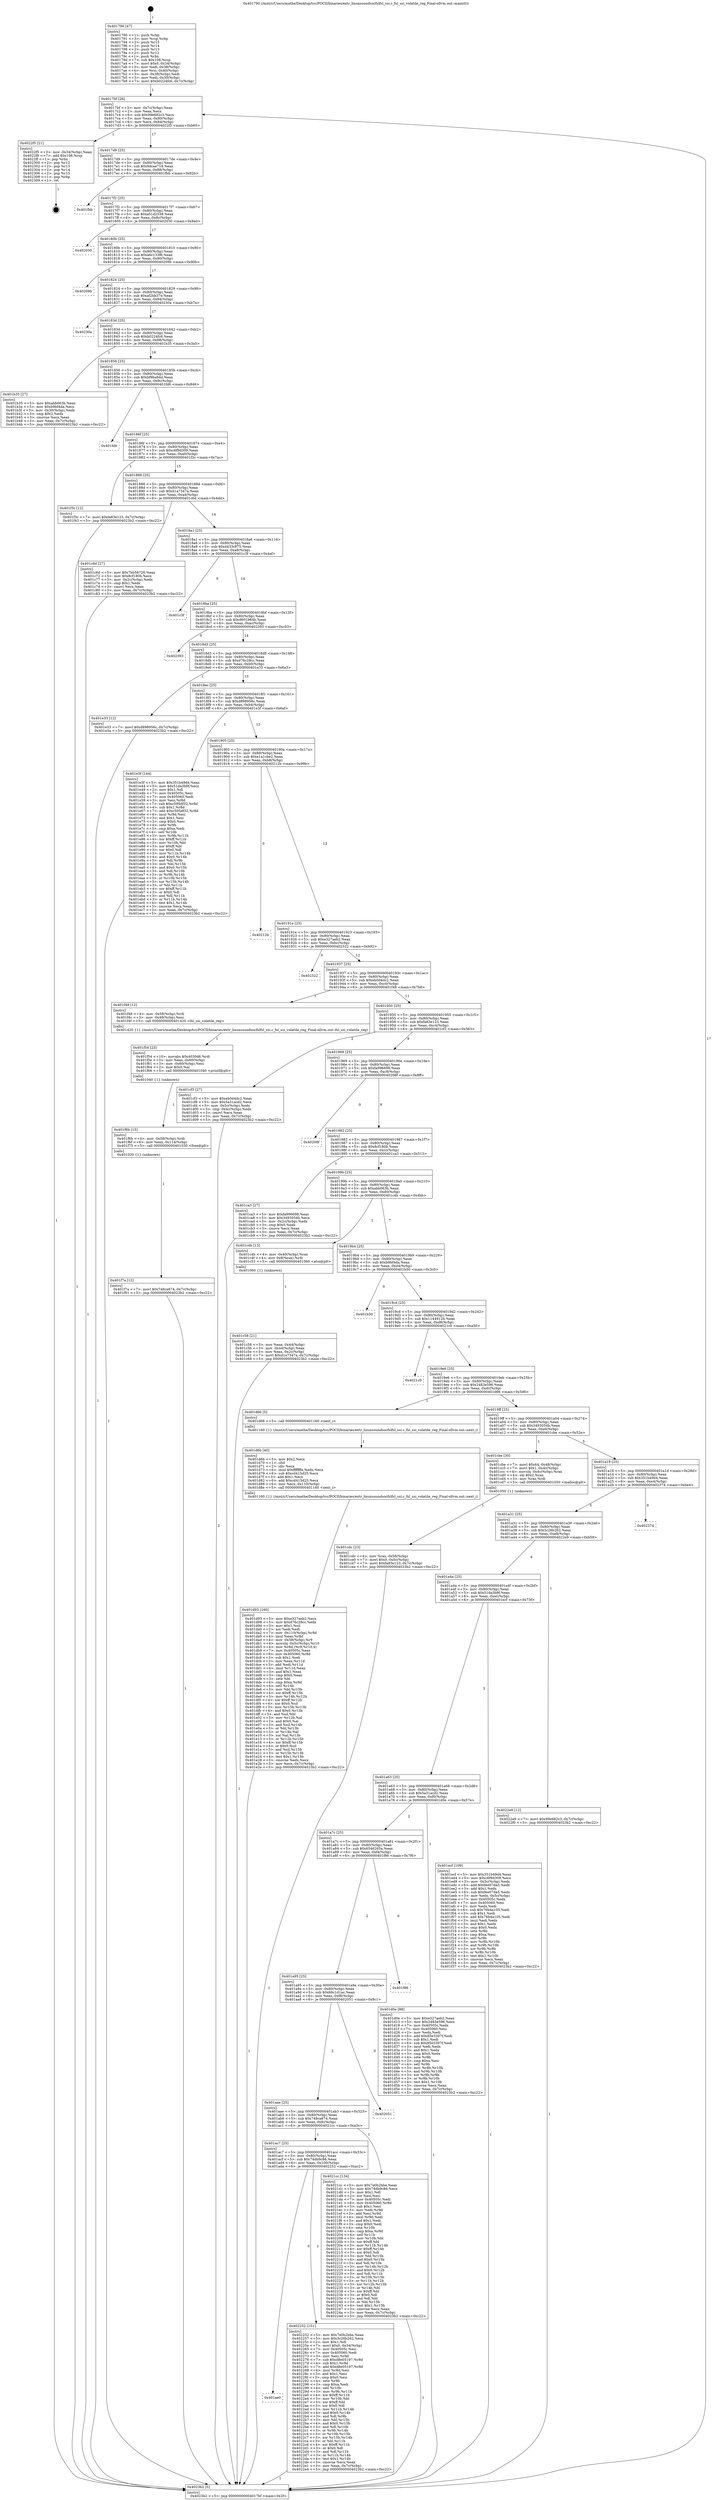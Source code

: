 digraph "0x401790" {
  label = "0x401790 (/mnt/c/Users/mathe/Desktop/tcc/POCII/binaries/extr_linuxsoundsocfslfsl_ssi.c_fsl_ssi_volatile_reg_Final-ollvm.out::main(0))"
  labelloc = "t"
  node[shape=record]

  Entry [label="",width=0.3,height=0.3,shape=circle,fillcolor=black,style=filled]
  "0x4017bf" [label="{
     0x4017bf [26]\l
     | [instrs]\l
     &nbsp;&nbsp;0x4017bf \<+3\>: mov -0x7c(%rbp),%eax\l
     &nbsp;&nbsp;0x4017c2 \<+2\>: mov %eax,%ecx\l
     &nbsp;&nbsp;0x4017c4 \<+6\>: sub $0x99e682c3,%ecx\l
     &nbsp;&nbsp;0x4017ca \<+3\>: mov %eax,-0x80(%rbp)\l
     &nbsp;&nbsp;0x4017cd \<+6\>: mov %ecx,-0x84(%rbp)\l
     &nbsp;&nbsp;0x4017d3 \<+6\>: je 00000000004022f5 \<main+0xb65\>\l
  }"]
  "0x4022f5" [label="{
     0x4022f5 [21]\l
     | [instrs]\l
     &nbsp;&nbsp;0x4022f5 \<+3\>: mov -0x34(%rbp),%eax\l
     &nbsp;&nbsp;0x4022f8 \<+7\>: add $0x108,%rsp\l
     &nbsp;&nbsp;0x4022ff \<+1\>: pop %rbx\l
     &nbsp;&nbsp;0x402300 \<+2\>: pop %r12\l
     &nbsp;&nbsp;0x402302 \<+2\>: pop %r13\l
     &nbsp;&nbsp;0x402304 \<+2\>: pop %r14\l
     &nbsp;&nbsp;0x402306 \<+2\>: pop %r15\l
     &nbsp;&nbsp;0x402308 \<+1\>: pop %rbp\l
     &nbsp;&nbsp;0x402309 \<+1\>: ret\l
  }"]
  "0x4017d9" [label="{
     0x4017d9 [25]\l
     | [instrs]\l
     &nbsp;&nbsp;0x4017d9 \<+5\>: jmp 00000000004017de \<main+0x4e\>\l
     &nbsp;&nbsp;0x4017de \<+3\>: mov -0x80(%rbp),%eax\l
     &nbsp;&nbsp;0x4017e1 \<+5\>: sub $0x9dcae718,%eax\l
     &nbsp;&nbsp;0x4017e6 \<+6\>: mov %eax,-0x88(%rbp)\l
     &nbsp;&nbsp;0x4017ec \<+6\>: je 0000000000401fbb \<main+0x82b\>\l
  }"]
  Exit [label="",width=0.3,height=0.3,shape=circle,fillcolor=black,style=filled,peripheries=2]
  "0x401fbb" [label="{
     0x401fbb\l
  }", style=dashed]
  "0x4017f2" [label="{
     0x4017f2 [25]\l
     | [instrs]\l
     &nbsp;&nbsp;0x4017f2 \<+5\>: jmp 00000000004017f7 \<main+0x67\>\l
     &nbsp;&nbsp;0x4017f7 \<+3\>: mov -0x80(%rbp),%eax\l
     &nbsp;&nbsp;0x4017fa \<+5\>: sub $0xa51d2539,%eax\l
     &nbsp;&nbsp;0x4017ff \<+6\>: mov %eax,-0x8c(%rbp)\l
     &nbsp;&nbsp;0x401805 \<+6\>: je 0000000000402030 \<main+0x8a0\>\l
  }"]
  "0x401ae0" [label="{
     0x401ae0\l
  }", style=dashed]
  "0x402030" [label="{
     0x402030\l
  }", style=dashed]
  "0x40180b" [label="{
     0x40180b [25]\l
     | [instrs]\l
     &nbsp;&nbsp;0x40180b \<+5\>: jmp 0000000000401810 \<main+0x80\>\l
     &nbsp;&nbsp;0x401810 \<+3\>: mov -0x80(%rbp),%eax\l
     &nbsp;&nbsp;0x401813 \<+5\>: sub $0xa6c133f6,%eax\l
     &nbsp;&nbsp;0x401818 \<+6\>: mov %eax,-0x90(%rbp)\l
     &nbsp;&nbsp;0x40181e \<+6\>: je 000000000040209b \<main+0x90b\>\l
  }"]
  "0x402252" [label="{
     0x402252 [151]\l
     | [instrs]\l
     &nbsp;&nbsp;0x402252 \<+5\>: mov $0x7e0b2bbe,%eax\l
     &nbsp;&nbsp;0x402257 \<+5\>: mov $0x3c26b262,%ecx\l
     &nbsp;&nbsp;0x40225c \<+2\>: mov $0x1,%dl\l
     &nbsp;&nbsp;0x40225e \<+7\>: movl $0x0,-0x34(%rbp)\l
     &nbsp;&nbsp;0x402265 \<+7\>: mov 0x40505c,%esi\l
     &nbsp;&nbsp;0x40226c \<+7\>: mov 0x405060,%edi\l
     &nbsp;&nbsp;0x402273 \<+3\>: mov %esi,%r8d\l
     &nbsp;&nbsp;0x402276 \<+7\>: sub $0xd8e05197,%r8d\l
     &nbsp;&nbsp;0x40227d \<+4\>: sub $0x1,%r8d\l
     &nbsp;&nbsp;0x402281 \<+7\>: add $0xd8e05197,%r8d\l
     &nbsp;&nbsp;0x402288 \<+4\>: imul %r8d,%esi\l
     &nbsp;&nbsp;0x40228c \<+3\>: and $0x1,%esi\l
     &nbsp;&nbsp;0x40228f \<+3\>: cmp $0x0,%esi\l
     &nbsp;&nbsp;0x402292 \<+4\>: sete %r9b\l
     &nbsp;&nbsp;0x402296 \<+3\>: cmp $0xa,%edi\l
     &nbsp;&nbsp;0x402299 \<+4\>: setl %r10b\l
     &nbsp;&nbsp;0x40229d \<+3\>: mov %r9b,%r11b\l
     &nbsp;&nbsp;0x4022a0 \<+4\>: xor $0xff,%r11b\l
     &nbsp;&nbsp;0x4022a4 \<+3\>: mov %r10b,%bl\l
     &nbsp;&nbsp;0x4022a7 \<+3\>: xor $0xff,%bl\l
     &nbsp;&nbsp;0x4022aa \<+3\>: xor $0x0,%dl\l
     &nbsp;&nbsp;0x4022ad \<+3\>: mov %r11b,%r14b\l
     &nbsp;&nbsp;0x4022b0 \<+4\>: and $0x0,%r14b\l
     &nbsp;&nbsp;0x4022b4 \<+3\>: and %dl,%r9b\l
     &nbsp;&nbsp;0x4022b7 \<+3\>: mov %bl,%r15b\l
     &nbsp;&nbsp;0x4022ba \<+4\>: and $0x0,%r15b\l
     &nbsp;&nbsp;0x4022be \<+3\>: and %dl,%r10b\l
     &nbsp;&nbsp;0x4022c1 \<+3\>: or %r9b,%r14b\l
     &nbsp;&nbsp;0x4022c4 \<+3\>: or %r10b,%r15b\l
     &nbsp;&nbsp;0x4022c7 \<+3\>: xor %r15b,%r14b\l
     &nbsp;&nbsp;0x4022ca \<+3\>: or %bl,%r11b\l
     &nbsp;&nbsp;0x4022cd \<+4\>: xor $0xff,%r11b\l
     &nbsp;&nbsp;0x4022d1 \<+3\>: or $0x0,%dl\l
     &nbsp;&nbsp;0x4022d4 \<+3\>: and %dl,%r11b\l
     &nbsp;&nbsp;0x4022d7 \<+3\>: or %r11b,%r14b\l
     &nbsp;&nbsp;0x4022da \<+4\>: test $0x1,%r14b\l
     &nbsp;&nbsp;0x4022de \<+3\>: cmovne %ecx,%eax\l
     &nbsp;&nbsp;0x4022e1 \<+3\>: mov %eax,-0x7c(%rbp)\l
     &nbsp;&nbsp;0x4022e4 \<+5\>: jmp 00000000004023b2 \<main+0xc22\>\l
  }"]
  "0x40209b" [label="{
     0x40209b\l
  }", style=dashed]
  "0x401824" [label="{
     0x401824 [25]\l
     | [instrs]\l
     &nbsp;&nbsp;0x401824 \<+5\>: jmp 0000000000401829 \<main+0x99\>\l
     &nbsp;&nbsp;0x401829 \<+3\>: mov -0x80(%rbp),%eax\l
     &nbsp;&nbsp;0x40182c \<+5\>: sub $0xaf2bb37e,%eax\l
     &nbsp;&nbsp;0x401831 \<+6\>: mov %eax,-0x94(%rbp)\l
     &nbsp;&nbsp;0x401837 \<+6\>: je 000000000040230a \<main+0xb7a\>\l
  }"]
  "0x401ac7" [label="{
     0x401ac7 [25]\l
     | [instrs]\l
     &nbsp;&nbsp;0x401ac7 \<+5\>: jmp 0000000000401acc \<main+0x33c\>\l
     &nbsp;&nbsp;0x401acc \<+3\>: mov -0x80(%rbp),%eax\l
     &nbsp;&nbsp;0x401acf \<+5\>: sub $0x74db9c86,%eax\l
     &nbsp;&nbsp;0x401ad4 \<+6\>: mov %eax,-0x100(%rbp)\l
     &nbsp;&nbsp;0x401ada \<+6\>: je 0000000000402252 \<main+0xac2\>\l
  }"]
  "0x40230a" [label="{
     0x40230a\l
  }", style=dashed]
  "0x40183d" [label="{
     0x40183d [25]\l
     | [instrs]\l
     &nbsp;&nbsp;0x40183d \<+5\>: jmp 0000000000401842 \<main+0xb2\>\l
     &nbsp;&nbsp;0x401842 \<+3\>: mov -0x80(%rbp),%eax\l
     &nbsp;&nbsp;0x401845 \<+5\>: sub $0xb0224fc6,%eax\l
     &nbsp;&nbsp;0x40184a \<+6\>: mov %eax,-0x98(%rbp)\l
     &nbsp;&nbsp;0x401850 \<+6\>: je 0000000000401b35 \<main+0x3a5\>\l
  }"]
  "0x4021cc" [label="{
     0x4021cc [134]\l
     | [instrs]\l
     &nbsp;&nbsp;0x4021cc \<+5\>: mov $0x7e0b2bbe,%eax\l
     &nbsp;&nbsp;0x4021d1 \<+5\>: mov $0x74db9c86,%ecx\l
     &nbsp;&nbsp;0x4021d6 \<+2\>: mov $0x1,%dl\l
     &nbsp;&nbsp;0x4021d8 \<+2\>: xor %esi,%esi\l
     &nbsp;&nbsp;0x4021da \<+7\>: mov 0x40505c,%edi\l
     &nbsp;&nbsp;0x4021e1 \<+8\>: mov 0x405060,%r8d\l
     &nbsp;&nbsp;0x4021e9 \<+3\>: sub $0x1,%esi\l
     &nbsp;&nbsp;0x4021ec \<+3\>: mov %edi,%r9d\l
     &nbsp;&nbsp;0x4021ef \<+3\>: add %esi,%r9d\l
     &nbsp;&nbsp;0x4021f2 \<+4\>: imul %r9d,%edi\l
     &nbsp;&nbsp;0x4021f6 \<+3\>: and $0x1,%edi\l
     &nbsp;&nbsp;0x4021f9 \<+3\>: cmp $0x0,%edi\l
     &nbsp;&nbsp;0x4021fc \<+4\>: sete %r10b\l
     &nbsp;&nbsp;0x402200 \<+4\>: cmp $0xa,%r8d\l
     &nbsp;&nbsp;0x402204 \<+4\>: setl %r11b\l
     &nbsp;&nbsp;0x402208 \<+3\>: mov %r10b,%bl\l
     &nbsp;&nbsp;0x40220b \<+3\>: xor $0xff,%bl\l
     &nbsp;&nbsp;0x40220e \<+3\>: mov %r11b,%r14b\l
     &nbsp;&nbsp;0x402211 \<+4\>: xor $0xff,%r14b\l
     &nbsp;&nbsp;0x402215 \<+3\>: xor $0x0,%dl\l
     &nbsp;&nbsp;0x402218 \<+3\>: mov %bl,%r15b\l
     &nbsp;&nbsp;0x40221b \<+4\>: and $0x0,%r15b\l
     &nbsp;&nbsp;0x40221f \<+3\>: and %dl,%r10b\l
     &nbsp;&nbsp;0x402222 \<+3\>: mov %r14b,%r12b\l
     &nbsp;&nbsp;0x402225 \<+4\>: and $0x0,%r12b\l
     &nbsp;&nbsp;0x402229 \<+3\>: and %dl,%r11b\l
     &nbsp;&nbsp;0x40222c \<+3\>: or %r10b,%r15b\l
     &nbsp;&nbsp;0x40222f \<+3\>: or %r11b,%r12b\l
     &nbsp;&nbsp;0x402232 \<+3\>: xor %r12b,%r15b\l
     &nbsp;&nbsp;0x402235 \<+3\>: or %r14b,%bl\l
     &nbsp;&nbsp;0x402238 \<+3\>: xor $0xff,%bl\l
     &nbsp;&nbsp;0x40223b \<+3\>: or $0x0,%dl\l
     &nbsp;&nbsp;0x40223e \<+2\>: and %dl,%bl\l
     &nbsp;&nbsp;0x402240 \<+3\>: or %bl,%r15b\l
     &nbsp;&nbsp;0x402243 \<+4\>: test $0x1,%r15b\l
     &nbsp;&nbsp;0x402247 \<+3\>: cmovne %ecx,%eax\l
     &nbsp;&nbsp;0x40224a \<+3\>: mov %eax,-0x7c(%rbp)\l
     &nbsp;&nbsp;0x40224d \<+5\>: jmp 00000000004023b2 \<main+0xc22\>\l
  }"]
  "0x401b35" [label="{
     0x401b35 [27]\l
     | [instrs]\l
     &nbsp;&nbsp;0x401b35 \<+5\>: mov $0xabb063b,%eax\l
     &nbsp;&nbsp;0x401b3a \<+5\>: mov $0xb9bf4da,%ecx\l
     &nbsp;&nbsp;0x401b3f \<+3\>: mov -0x30(%rbp),%edx\l
     &nbsp;&nbsp;0x401b42 \<+3\>: cmp $0x2,%edx\l
     &nbsp;&nbsp;0x401b45 \<+3\>: cmovne %ecx,%eax\l
     &nbsp;&nbsp;0x401b48 \<+3\>: mov %eax,-0x7c(%rbp)\l
     &nbsp;&nbsp;0x401b4b \<+5\>: jmp 00000000004023b2 \<main+0xc22\>\l
  }"]
  "0x401856" [label="{
     0x401856 [25]\l
     | [instrs]\l
     &nbsp;&nbsp;0x401856 \<+5\>: jmp 000000000040185b \<main+0xcb\>\l
     &nbsp;&nbsp;0x40185b \<+3\>: mov -0x80(%rbp),%eax\l
     &nbsp;&nbsp;0x40185e \<+5\>: sub $0xbf9ba84d,%eax\l
     &nbsp;&nbsp;0x401863 \<+6\>: mov %eax,-0x9c(%rbp)\l
     &nbsp;&nbsp;0x401869 \<+6\>: je 0000000000401fd6 \<main+0x846\>\l
  }"]
  "0x4023b2" [label="{
     0x4023b2 [5]\l
     | [instrs]\l
     &nbsp;&nbsp;0x4023b2 \<+5\>: jmp 00000000004017bf \<main+0x2f\>\l
  }"]
  "0x401790" [label="{
     0x401790 [47]\l
     | [instrs]\l
     &nbsp;&nbsp;0x401790 \<+1\>: push %rbp\l
     &nbsp;&nbsp;0x401791 \<+3\>: mov %rsp,%rbp\l
     &nbsp;&nbsp;0x401794 \<+2\>: push %r15\l
     &nbsp;&nbsp;0x401796 \<+2\>: push %r14\l
     &nbsp;&nbsp;0x401798 \<+2\>: push %r13\l
     &nbsp;&nbsp;0x40179a \<+2\>: push %r12\l
     &nbsp;&nbsp;0x40179c \<+1\>: push %rbx\l
     &nbsp;&nbsp;0x40179d \<+7\>: sub $0x108,%rsp\l
     &nbsp;&nbsp;0x4017a4 \<+7\>: movl $0x0,-0x34(%rbp)\l
     &nbsp;&nbsp;0x4017ab \<+3\>: mov %edi,-0x38(%rbp)\l
     &nbsp;&nbsp;0x4017ae \<+4\>: mov %rsi,-0x40(%rbp)\l
     &nbsp;&nbsp;0x4017b2 \<+3\>: mov -0x38(%rbp),%edi\l
     &nbsp;&nbsp;0x4017b5 \<+3\>: mov %edi,-0x30(%rbp)\l
     &nbsp;&nbsp;0x4017b8 \<+7\>: movl $0xb0224fc6,-0x7c(%rbp)\l
  }"]
  "0x401aae" [label="{
     0x401aae [25]\l
     | [instrs]\l
     &nbsp;&nbsp;0x401aae \<+5\>: jmp 0000000000401ab3 \<main+0x323\>\l
     &nbsp;&nbsp;0x401ab3 \<+3\>: mov -0x80(%rbp),%eax\l
     &nbsp;&nbsp;0x401ab6 \<+5\>: sub $0x748ca674,%eax\l
     &nbsp;&nbsp;0x401abb \<+6\>: mov %eax,-0xfc(%rbp)\l
     &nbsp;&nbsp;0x401ac1 \<+6\>: je 00000000004021cc \<main+0xa3c\>\l
  }"]
  "0x401fd6" [label="{
     0x401fd6\l
  }", style=dashed]
  "0x40186f" [label="{
     0x40186f [25]\l
     | [instrs]\l
     &nbsp;&nbsp;0x40186f \<+5\>: jmp 0000000000401874 \<main+0xe4\>\l
     &nbsp;&nbsp;0x401874 \<+3\>: mov -0x80(%rbp),%eax\l
     &nbsp;&nbsp;0x401877 \<+5\>: sub $0xc6f9d309,%eax\l
     &nbsp;&nbsp;0x40187c \<+6\>: mov %eax,-0xa0(%rbp)\l
     &nbsp;&nbsp;0x401882 \<+6\>: je 0000000000401f3c \<main+0x7ac\>\l
  }"]
  "0x402051" [label="{
     0x402051\l
  }", style=dashed]
  "0x401f3c" [label="{
     0x401f3c [12]\l
     | [instrs]\l
     &nbsp;&nbsp;0x401f3c \<+7\>: movl $0xfa83e123,-0x7c(%rbp)\l
     &nbsp;&nbsp;0x401f43 \<+5\>: jmp 00000000004023b2 \<main+0xc22\>\l
  }"]
  "0x401888" [label="{
     0x401888 [25]\l
     | [instrs]\l
     &nbsp;&nbsp;0x401888 \<+5\>: jmp 000000000040188d \<main+0xfd\>\l
     &nbsp;&nbsp;0x40188d \<+3\>: mov -0x80(%rbp),%eax\l
     &nbsp;&nbsp;0x401890 \<+5\>: sub $0xd1a7347a,%eax\l
     &nbsp;&nbsp;0x401895 \<+6\>: mov %eax,-0xa4(%rbp)\l
     &nbsp;&nbsp;0x40189b \<+6\>: je 0000000000401c6d \<main+0x4dd\>\l
  }"]
  "0x401a95" [label="{
     0x401a95 [25]\l
     | [instrs]\l
     &nbsp;&nbsp;0x401a95 \<+5\>: jmp 0000000000401a9a \<main+0x30a\>\l
     &nbsp;&nbsp;0x401a9a \<+3\>: mov -0x80(%rbp),%eax\l
     &nbsp;&nbsp;0x401a9d \<+5\>: sub $0x66c1d1ac,%eax\l
     &nbsp;&nbsp;0x401aa2 \<+6\>: mov %eax,-0xf8(%rbp)\l
     &nbsp;&nbsp;0x401aa8 \<+6\>: je 0000000000402051 \<main+0x8c1\>\l
  }"]
  "0x401c6d" [label="{
     0x401c6d [27]\l
     | [instrs]\l
     &nbsp;&nbsp;0x401c6d \<+5\>: mov $0x7bb56726,%eax\l
     &nbsp;&nbsp;0x401c72 \<+5\>: mov $0x8cf180b,%ecx\l
     &nbsp;&nbsp;0x401c77 \<+3\>: mov -0x2c(%rbp),%edx\l
     &nbsp;&nbsp;0x401c7a \<+3\>: cmp $0x1,%edx\l
     &nbsp;&nbsp;0x401c7d \<+3\>: cmovl %ecx,%eax\l
     &nbsp;&nbsp;0x401c80 \<+3\>: mov %eax,-0x7c(%rbp)\l
     &nbsp;&nbsp;0x401c83 \<+5\>: jmp 00000000004023b2 \<main+0xc22\>\l
  }"]
  "0x4018a1" [label="{
     0x4018a1 [25]\l
     | [instrs]\l
     &nbsp;&nbsp;0x4018a1 \<+5\>: jmp 00000000004018a6 \<main+0x116\>\l
     &nbsp;&nbsp;0x4018a6 \<+3\>: mov -0x80(%rbp),%eax\l
     &nbsp;&nbsp;0x4018a9 \<+5\>: sub $0xd433c875,%eax\l
     &nbsp;&nbsp;0x4018ae \<+6\>: mov %eax,-0xa8(%rbp)\l
     &nbsp;&nbsp;0x4018b4 \<+6\>: je 0000000000401c3f \<main+0x4af\>\l
  }"]
  "0x401f86" [label="{
     0x401f86\l
  }", style=dashed]
  "0x401c3f" [label="{
     0x401c3f\l
  }", style=dashed]
  "0x4018ba" [label="{
     0x4018ba [25]\l
     | [instrs]\l
     &nbsp;&nbsp;0x4018ba \<+5\>: jmp 00000000004018bf \<main+0x12f\>\l
     &nbsp;&nbsp;0x4018bf \<+3\>: mov -0x80(%rbp),%eax\l
     &nbsp;&nbsp;0x4018c2 \<+5\>: sub $0xd601b64b,%eax\l
     &nbsp;&nbsp;0x4018c7 \<+6\>: mov %eax,-0xac(%rbp)\l
     &nbsp;&nbsp;0x4018cd \<+6\>: je 0000000000402393 \<main+0xc03\>\l
  }"]
  "0x401f7a" [label="{
     0x401f7a [12]\l
     | [instrs]\l
     &nbsp;&nbsp;0x401f7a \<+7\>: movl $0x748ca674,-0x7c(%rbp)\l
     &nbsp;&nbsp;0x401f81 \<+5\>: jmp 00000000004023b2 \<main+0xc22\>\l
  }"]
  "0x402393" [label="{
     0x402393\l
  }", style=dashed]
  "0x4018d3" [label="{
     0x4018d3 [25]\l
     | [instrs]\l
     &nbsp;&nbsp;0x4018d3 \<+5\>: jmp 00000000004018d8 \<main+0x148\>\l
     &nbsp;&nbsp;0x4018d8 \<+3\>: mov -0x80(%rbp),%eax\l
     &nbsp;&nbsp;0x4018db \<+5\>: sub $0xd76c28cc,%eax\l
     &nbsp;&nbsp;0x4018e0 \<+6\>: mov %eax,-0xb0(%rbp)\l
     &nbsp;&nbsp;0x4018e6 \<+6\>: je 0000000000401e33 \<main+0x6a3\>\l
  }"]
  "0x401f6b" [label="{
     0x401f6b [15]\l
     | [instrs]\l
     &nbsp;&nbsp;0x401f6b \<+4\>: mov -0x58(%rbp),%rdi\l
     &nbsp;&nbsp;0x401f6f \<+6\>: mov %eax,-0x114(%rbp)\l
     &nbsp;&nbsp;0x401f75 \<+5\>: call 0000000000401030 \<free@plt\>\l
     | [calls]\l
     &nbsp;&nbsp;0x401030 \{1\} (unknown)\l
  }"]
  "0x401e33" [label="{
     0x401e33 [12]\l
     | [instrs]\l
     &nbsp;&nbsp;0x401e33 \<+7\>: movl $0xd898956c,-0x7c(%rbp)\l
     &nbsp;&nbsp;0x401e3a \<+5\>: jmp 00000000004023b2 \<main+0xc22\>\l
  }"]
  "0x4018ec" [label="{
     0x4018ec [25]\l
     | [instrs]\l
     &nbsp;&nbsp;0x4018ec \<+5\>: jmp 00000000004018f1 \<main+0x161\>\l
     &nbsp;&nbsp;0x4018f1 \<+3\>: mov -0x80(%rbp),%eax\l
     &nbsp;&nbsp;0x4018f4 \<+5\>: sub $0xd898956c,%eax\l
     &nbsp;&nbsp;0x4018f9 \<+6\>: mov %eax,-0xb4(%rbp)\l
     &nbsp;&nbsp;0x4018ff \<+6\>: je 0000000000401e3f \<main+0x6af\>\l
  }"]
  "0x401f54" [label="{
     0x401f54 [23]\l
     | [instrs]\l
     &nbsp;&nbsp;0x401f54 \<+10\>: movabs $0x4030d6,%rdi\l
     &nbsp;&nbsp;0x401f5e \<+3\>: mov %eax,-0x60(%rbp)\l
     &nbsp;&nbsp;0x401f61 \<+3\>: mov -0x60(%rbp),%esi\l
     &nbsp;&nbsp;0x401f64 \<+2\>: mov $0x0,%al\l
     &nbsp;&nbsp;0x401f66 \<+5\>: call 0000000000401040 \<printf@plt\>\l
     | [calls]\l
     &nbsp;&nbsp;0x401040 \{1\} (unknown)\l
  }"]
  "0x401e3f" [label="{
     0x401e3f [144]\l
     | [instrs]\l
     &nbsp;&nbsp;0x401e3f \<+5\>: mov $0x351b49d4,%eax\l
     &nbsp;&nbsp;0x401e44 \<+5\>: mov $0x51da3b9f,%ecx\l
     &nbsp;&nbsp;0x401e49 \<+2\>: mov $0x1,%dl\l
     &nbsp;&nbsp;0x401e4b \<+7\>: mov 0x40505c,%esi\l
     &nbsp;&nbsp;0x401e52 \<+7\>: mov 0x405060,%edi\l
     &nbsp;&nbsp;0x401e59 \<+3\>: mov %esi,%r8d\l
     &nbsp;&nbsp;0x401e5c \<+7\>: sub $0xc595df32,%r8d\l
     &nbsp;&nbsp;0x401e63 \<+4\>: sub $0x1,%r8d\l
     &nbsp;&nbsp;0x401e67 \<+7\>: add $0xc595df32,%r8d\l
     &nbsp;&nbsp;0x401e6e \<+4\>: imul %r8d,%esi\l
     &nbsp;&nbsp;0x401e72 \<+3\>: and $0x1,%esi\l
     &nbsp;&nbsp;0x401e75 \<+3\>: cmp $0x0,%esi\l
     &nbsp;&nbsp;0x401e78 \<+4\>: sete %r9b\l
     &nbsp;&nbsp;0x401e7c \<+3\>: cmp $0xa,%edi\l
     &nbsp;&nbsp;0x401e7f \<+4\>: setl %r10b\l
     &nbsp;&nbsp;0x401e83 \<+3\>: mov %r9b,%r11b\l
     &nbsp;&nbsp;0x401e86 \<+4\>: xor $0xff,%r11b\l
     &nbsp;&nbsp;0x401e8a \<+3\>: mov %r10b,%bl\l
     &nbsp;&nbsp;0x401e8d \<+3\>: xor $0xff,%bl\l
     &nbsp;&nbsp;0x401e90 \<+3\>: xor $0x0,%dl\l
     &nbsp;&nbsp;0x401e93 \<+3\>: mov %r11b,%r14b\l
     &nbsp;&nbsp;0x401e96 \<+4\>: and $0x0,%r14b\l
     &nbsp;&nbsp;0x401e9a \<+3\>: and %dl,%r9b\l
     &nbsp;&nbsp;0x401e9d \<+3\>: mov %bl,%r15b\l
     &nbsp;&nbsp;0x401ea0 \<+4\>: and $0x0,%r15b\l
     &nbsp;&nbsp;0x401ea4 \<+3\>: and %dl,%r10b\l
     &nbsp;&nbsp;0x401ea7 \<+3\>: or %r9b,%r14b\l
     &nbsp;&nbsp;0x401eaa \<+3\>: or %r10b,%r15b\l
     &nbsp;&nbsp;0x401ead \<+3\>: xor %r15b,%r14b\l
     &nbsp;&nbsp;0x401eb0 \<+3\>: or %bl,%r11b\l
     &nbsp;&nbsp;0x401eb3 \<+4\>: xor $0xff,%r11b\l
     &nbsp;&nbsp;0x401eb7 \<+3\>: or $0x0,%dl\l
     &nbsp;&nbsp;0x401eba \<+3\>: and %dl,%r11b\l
     &nbsp;&nbsp;0x401ebd \<+3\>: or %r11b,%r14b\l
     &nbsp;&nbsp;0x401ec0 \<+4\>: test $0x1,%r14b\l
     &nbsp;&nbsp;0x401ec4 \<+3\>: cmovne %ecx,%eax\l
     &nbsp;&nbsp;0x401ec7 \<+3\>: mov %eax,-0x7c(%rbp)\l
     &nbsp;&nbsp;0x401eca \<+5\>: jmp 00000000004023b2 \<main+0xc22\>\l
  }"]
  "0x401905" [label="{
     0x401905 [25]\l
     | [instrs]\l
     &nbsp;&nbsp;0x401905 \<+5\>: jmp 000000000040190a \<main+0x17a\>\l
     &nbsp;&nbsp;0x40190a \<+3\>: mov -0x80(%rbp),%eax\l
     &nbsp;&nbsp;0x40190d \<+5\>: sub $0xe1a1cbe2,%eax\l
     &nbsp;&nbsp;0x401912 \<+6\>: mov %eax,-0xb8(%rbp)\l
     &nbsp;&nbsp;0x401918 \<+6\>: je 000000000040212b \<main+0x99b\>\l
  }"]
  "0x401d93" [label="{
     0x401d93 [160]\l
     | [instrs]\l
     &nbsp;&nbsp;0x401d93 \<+5\>: mov $0xe327aeb2,%ecx\l
     &nbsp;&nbsp;0x401d98 \<+5\>: mov $0xd76c28cc,%edx\l
     &nbsp;&nbsp;0x401d9d \<+3\>: mov $0x1,%sil\l
     &nbsp;&nbsp;0x401da0 \<+2\>: xor %edi,%edi\l
     &nbsp;&nbsp;0x401da2 \<+7\>: mov -0x110(%rbp),%r8d\l
     &nbsp;&nbsp;0x401da9 \<+4\>: imul %eax,%r8d\l
     &nbsp;&nbsp;0x401dad \<+4\>: mov -0x58(%rbp),%r9\l
     &nbsp;&nbsp;0x401db1 \<+4\>: movslq -0x5c(%rbp),%r10\l
     &nbsp;&nbsp;0x401db5 \<+4\>: mov %r8d,(%r9,%r10,4)\l
     &nbsp;&nbsp;0x401db9 \<+7\>: mov 0x40505c,%eax\l
     &nbsp;&nbsp;0x401dc0 \<+8\>: mov 0x405060,%r8d\l
     &nbsp;&nbsp;0x401dc8 \<+3\>: sub $0x1,%edi\l
     &nbsp;&nbsp;0x401dcb \<+3\>: mov %eax,%r11d\l
     &nbsp;&nbsp;0x401dce \<+3\>: add %edi,%r11d\l
     &nbsp;&nbsp;0x401dd1 \<+4\>: imul %r11d,%eax\l
     &nbsp;&nbsp;0x401dd5 \<+3\>: and $0x1,%eax\l
     &nbsp;&nbsp;0x401dd8 \<+3\>: cmp $0x0,%eax\l
     &nbsp;&nbsp;0x401ddb \<+3\>: sete %bl\l
     &nbsp;&nbsp;0x401dde \<+4\>: cmp $0xa,%r8d\l
     &nbsp;&nbsp;0x401de2 \<+4\>: setl %r14b\l
     &nbsp;&nbsp;0x401de6 \<+3\>: mov %bl,%r15b\l
     &nbsp;&nbsp;0x401de9 \<+4\>: xor $0xff,%r15b\l
     &nbsp;&nbsp;0x401ded \<+3\>: mov %r14b,%r12b\l
     &nbsp;&nbsp;0x401df0 \<+4\>: xor $0xff,%r12b\l
     &nbsp;&nbsp;0x401df4 \<+4\>: xor $0x0,%sil\l
     &nbsp;&nbsp;0x401df8 \<+3\>: mov %r15b,%r13b\l
     &nbsp;&nbsp;0x401dfb \<+4\>: and $0x0,%r13b\l
     &nbsp;&nbsp;0x401dff \<+3\>: and %sil,%bl\l
     &nbsp;&nbsp;0x401e02 \<+3\>: mov %r12b,%al\l
     &nbsp;&nbsp;0x401e05 \<+2\>: and $0x0,%al\l
     &nbsp;&nbsp;0x401e07 \<+3\>: and %sil,%r14b\l
     &nbsp;&nbsp;0x401e0a \<+3\>: or %bl,%r13b\l
     &nbsp;&nbsp;0x401e0d \<+3\>: or %r14b,%al\l
     &nbsp;&nbsp;0x401e10 \<+3\>: xor %al,%r13b\l
     &nbsp;&nbsp;0x401e13 \<+3\>: or %r12b,%r15b\l
     &nbsp;&nbsp;0x401e16 \<+4\>: xor $0xff,%r15b\l
     &nbsp;&nbsp;0x401e1a \<+4\>: or $0x0,%sil\l
     &nbsp;&nbsp;0x401e1e \<+3\>: and %sil,%r15b\l
     &nbsp;&nbsp;0x401e21 \<+3\>: or %r15b,%r13b\l
     &nbsp;&nbsp;0x401e24 \<+4\>: test $0x1,%r13b\l
     &nbsp;&nbsp;0x401e28 \<+3\>: cmovne %edx,%ecx\l
     &nbsp;&nbsp;0x401e2b \<+3\>: mov %ecx,-0x7c(%rbp)\l
     &nbsp;&nbsp;0x401e2e \<+5\>: jmp 00000000004023b2 \<main+0xc22\>\l
  }"]
  "0x40212b" [label="{
     0x40212b\l
  }", style=dashed]
  "0x40191e" [label="{
     0x40191e [25]\l
     | [instrs]\l
     &nbsp;&nbsp;0x40191e \<+5\>: jmp 0000000000401923 \<main+0x193\>\l
     &nbsp;&nbsp;0x401923 \<+3\>: mov -0x80(%rbp),%eax\l
     &nbsp;&nbsp;0x401926 \<+5\>: sub $0xe327aeb2,%eax\l
     &nbsp;&nbsp;0x40192b \<+6\>: mov %eax,-0xbc(%rbp)\l
     &nbsp;&nbsp;0x401931 \<+6\>: je 0000000000402322 \<main+0xb92\>\l
  }"]
  "0x401d6b" [label="{
     0x401d6b [40]\l
     | [instrs]\l
     &nbsp;&nbsp;0x401d6b \<+5\>: mov $0x2,%ecx\l
     &nbsp;&nbsp;0x401d70 \<+1\>: cltd\l
     &nbsp;&nbsp;0x401d71 \<+2\>: idiv %ecx\l
     &nbsp;&nbsp;0x401d73 \<+6\>: imul $0xfffffffe,%edx,%ecx\l
     &nbsp;&nbsp;0x401d79 \<+6\>: sub $0xcd415d25,%ecx\l
     &nbsp;&nbsp;0x401d7f \<+3\>: add $0x1,%ecx\l
     &nbsp;&nbsp;0x401d82 \<+6\>: add $0xcd415d25,%ecx\l
     &nbsp;&nbsp;0x401d88 \<+6\>: mov %ecx,-0x110(%rbp)\l
     &nbsp;&nbsp;0x401d8e \<+5\>: call 0000000000401160 \<next_i\>\l
     | [calls]\l
     &nbsp;&nbsp;0x401160 \{1\} (/mnt/c/Users/mathe/Desktop/tcc/POCII/binaries/extr_linuxsoundsocfslfsl_ssi.c_fsl_ssi_volatile_reg_Final-ollvm.out::next_i)\l
  }"]
  "0x402322" [label="{
     0x402322\l
  }", style=dashed]
  "0x401937" [label="{
     0x401937 [25]\l
     | [instrs]\l
     &nbsp;&nbsp;0x401937 \<+5\>: jmp 000000000040193c \<main+0x1ac\>\l
     &nbsp;&nbsp;0x40193c \<+3\>: mov -0x80(%rbp),%eax\l
     &nbsp;&nbsp;0x40193f \<+5\>: sub $0xeb0d4dc2,%eax\l
     &nbsp;&nbsp;0x401944 \<+6\>: mov %eax,-0xc0(%rbp)\l
     &nbsp;&nbsp;0x40194a \<+6\>: je 0000000000401f48 \<main+0x7b8\>\l
  }"]
  "0x401a7c" [label="{
     0x401a7c [25]\l
     | [instrs]\l
     &nbsp;&nbsp;0x401a7c \<+5\>: jmp 0000000000401a81 \<main+0x2f1\>\l
     &nbsp;&nbsp;0x401a81 \<+3\>: mov -0x80(%rbp),%eax\l
     &nbsp;&nbsp;0x401a84 \<+5\>: sub $0x6546265a,%eax\l
     &nbsp;&nbsp;0x401a89 \<+6\>: mov %eax,-0xf4(%rbp)\l
     &nbsp;&nbsp;0x401a8f \<+6\>: je 0000000000401f86 \<main+0x7f6\>\l
  }"]
  "0x401f48" [label="{
     0x401f48 [12]\l
     | [instrs]\l
     &nbsp;&nbsp;0x401f48 \<+4\>: mov -0x58(%rbp),%rdi\l
     &nbsp;&nbsp;0x401f4c \<+3\>: mov -0x48(%rbp),%esi\l
     &nbsp;&nbsp;0x401f4f \<+5\>: call 0000000000401420 \<fsl_ssi_volatile_reg\>\l
     | [calls]\l
     &nbsp;&nbsp;0x401420 \{1\} (/mnt/c/Users/mathe/Desktop/tcc/POCII/binaries/extr_linuxsoundsocfslfsl_ssi.c_fsl_ssi_volatile_reg_Final-ollvm.out::fsl_ssi_volatile_reg)\l
  }"]
  "0x401950" [label="{
     0x401950 [25]\l
     | [instrs]\l
     &nbsp;&nbsp;0x401950 \<+5\>: jmp 0000000000401955 \<main+0x1c5\>\l
     &nbsp;&nbsp;0x401955 \<+3\>: mov -0x80(%rbp),%eax\l
     &nbsp;&nbsp;0x401958 \<+5\>: sub $0xfa83e123,%eax\l
     &nbsp;&nbsp;0x40195d \<+6\>: mov %eax,-0xc4(%rbp)\l
     &nbsp;&nbsp;0x401963 \<+6\>: je 0000000000401cf3 \<main+0x563\>\l
  }"]
  "0x401d0e" [label="{
     0x401d0e [88]\l
     | [instrs]\l
     &nbsp;&nbsp;0x401d0e \<+5\>: mov $0xe327aeb2,%eax\l
     &nbsp;&nbsp;0x401d13 \<+5\>: mov $0x2483e596,%ecx\l
     &nbsp;&nbsp;0x401d18 \<+7\>: mov 0x40505c,%edx\l
     &nbsp;&nbsp;0x401d1f \<+7\>: mov 0x405060,%esi\l
     &nbsp;&nbsp;0x401d26 \<+2\>: mov %edx,%edi\l
     &nbsp;&nbsp;0x401d28 \<+6\>: add $0x85e3397f,%edi\l
     &nbsp;&nbsp;0x401d2e \<+3\>: sub $0x1,%edi\l
     &nbsp;&nbsp;0x401d31 \<+6\>: sub $0x85e3397f,%edi\l
     &nbsp;&nbsp;0x401d37 \<+3\>: imul %edi,%edx\l
     &nbsp;&nbsp;0x401d3a \<+3\>: and $0x1,%edx\l
     &nbsp;&nbsp;0x401d3d \<+3\>: cmp $0x0,%edx\l
     &nbsp;&nbsp;0x401d40 \<+4\>: sete %r8b\l
     &nbsp;&nbsp;0x401d44 \<+3\>: cmp $0xa,%esi\l
     &nbsp;&nbsp;0x401d47 \<+4\>: setl %r9b\l
     &nbsp;&nbsp;0x401d4b \<+3\>: mov %r8b,%r10b\l
     &nbsp;&nbsp;0x401d4e \<+3\>: and %r9b,%r10b\l
     &nbsp;&nbsp;0x401d51 \<+3\>: xor %r9b,%r8b\l
     &nbsp;&nbsp;0x401d54 \<+3\>: or %r8b,%r10b\l
     &nbsp;&nbsp;0x401d57 \<+4\>: test $0x1,%r10b\l
     &nbsp;&nbsp;0x401d5b \<+3\>: cmovne %ecx,%eax\l
     &nbsp;&nbsp;0x401d5e \<+3\>: mov %eax,-0x7c(%rbp)\l
     &nbsp;&nbsp;0x401d61 \<+5\>: jmp 00000000004023b2 \<main+0xc22\>\l
  }"]
  "0x401cf3" [label="{
     0x401cf3 [27]\l
     | [instrs]\l
     &nbsp;&nbsp;0x401cf3 \<+5\>: mov $0xeb0d4dc2,%eax\l
     &nbsp;&nbsp;0x401cf8 \<+5\>: mov $0x5a31acd2,%ecx\l
     &nbsp;&nbsp;0x401cfd \<+3\>: mov -0x5c(%rbp),%edx\l
     &nbsp;&nbsp;0x401d00 \<+3\>: cmp -0x4c(%rbp),%edx\l
     &nbsp;&nbsp;0x401d03 \<+3\>: cmovl %ecx,%eax\l
     &nbsp;&nbsp;0x401d06 \<+3\>: mov %eax,-0x7c(%rbp)\l
     &nbsp;&nbsp;0x401d09 \<+5\>: jmp 00000000004023b2 \<main+0xc22\>\l
  }"]
  "0x401969" [label="{
     0x401969 [25]\l
     | [instrs]\l
     &nbsp;&nbsp;0x401969 \<+5\>: jmp 000000000040196e \<main+0x1de\>\l
     &nbsp;&nbsp;0x40196e \<+3\>: mov -0x80(%rbp),%eax\l
     &nbsp;&nbsp;0x401971 \<+5\>: sub $0xfa996698,%eax\l
     &nbsp;&nbsp;0x401976 \<+6\>: mov %eax,-0xc8(%rbp)\l
     &nbsp;&nbsp;0x40197c \<+6\>: je 000000000040208f \<main+0x8ff\>\l
  }"]
  "0x401a63" [label="{
     0x401a63 [25]\l
     | [instrs]\l
     &nbsp;&nbsp;0x401a63 \<+5\>: jmp 0000000000401a68 \<main+0x2d8\>\l
     &nbsp;&nbsp;0x401a68 \<+3\>: mov -0x80(%rbp),%eax\l
     &nbsp;&nbsp;0x401a6b \<+5\>: sub $0x5a31acd2,%eax\l
     &nbsp;&nbsp;0x401a70 \<+6\>: mov %eax,-0xf0(%rbp)\l
     &nbsp;&nbsp;0x401a76 \<+6\>: je 0000000000401d0e \<main+0x57e\>\l
  }"]
  "0x40208f" [label="{
     0x40208f\l
  }", style=dashed]
  "0x401982" [label="{
     0x401982 [25]\l
     | [instrs]\l
     &nbsp;&nbsp;0x401982 \<+5\>: jmp 0000000000401987 \<main+0x1f7\>\l
     &nbsp;&nbsp;0x401987 \<+3\>: mov -0x80(%rbp),%eax\l
     &nbsp;&nbsp;0x40198a \<+5\>: sub $0x8cf180b,%eax\l
     &nbsp;&nbsp;0x40198f \<+6\>: mov %eax,-0xcc(%rbp)\l
     &nbsp;&nbsp;0x401995 \<+6\>: je 0000000000401ca3 \<main+0x513\>\l
  }"]
  "0x401ecf" [label="{
     0x401ecf [109]\l
     | [instrs]\l
     &nbsp;&nbsp;0x401ecf \<+5\>: mov $0x351b49d4,%eax\l
     &nbsp;&nbsp;0x401ed4 \<+5\>: mov $0xc6f9d309,%ecx\l
     &nbsp;&nbsp;0x401ed9 \<+3\>: mov -0x5c(%rbp),%edx\l
     &nbsp;&nbsp;0x401edc \<+6\>: add $0xfee07da5,%edx\l
     &nbsp;&nbsp;0x401ee2 \<+3\>: add $0x1,%edx\l
     &nbsp;&nbsp;0x401ee5 \<+6\>: sub $0xfee07da5,%edx\l
     &nbsp;&nbsp;0x401eeb \<+3\>: mov %edx,-0x5c(%rbp)\l
     &nbsp;&nbsp;0x401eee \<+7\>: mov 0x40505c,%edx\l
     &nbsp;&nbsp;0x401ef5 \<+7\>: mov 0x405060,%esi\l
     &nbsp;&nbsp;0x401efc \<+2\>: mov %edx,%edi\l
     &nbsp;&nbsp;0x401efe \<+6\>: sub $0x76b4a105,%edi\l
     &nbsp;&nbsp;0x401f04 \<+3\>: sub $0x1,%edi\l
     &nbsp;&nbsp;0x401f07 \<+6\>: add $0x76b4a105,%edi\l
     &nbsp;&nbsp;0x401f0d \<+3\>: imul %edi,%edx\l
     &nbsp;&nbsp;0x401f10 \<+3\>: and $0x1,%edx\l
     &nbsp;&nbsp;0x401f13 \<+3\>: cmp $0x0,%edx\l
     &nbsp;&nbsp;0x401f16 \<+4\>: sete %r8b\l
     &nbsp;&nbsp;0x401f1a \<+3\>: cmp $0xa,%esi\l
     &nbsp;&nbsp;0x401f1d \<+4\>: setl %r9b\l
     &nbsp;&nbsp;0x401f21 \<+3\>: mov %r8b,%r10b\l
     &nbsp;&nbsp;0x401f24 \<+3\>: and %r9b,%r10b\l
     &nbsp;&nbsp;0x401f27 \<+3\>: xor %r9b,%r8b\l
     &nbsp;&nbsp;0x401f2a \<+3\>: or %r8b,%r10b\l
     &nbsp;&nbsp;0x401f2d \<+4\>: test $0x1,%r10b\l
     &nbsp;&nbsp;0x401f31 \<+3\>: cmovne %ecx,%eax\l
     &nbsp;&nbsp;0x401f34 \<+3\>: mov %eax,-0x7c(%rbp)\l
     &nbsp;&nbsp;0x401f37 \<+5\>: jmp 00000000004023b2 \<main+0xc22\>\l
  }"]
  "0x401ca3" [label="{
     0x401ca3 [27]\l
     | [instrs]\l
     &nbsp;&nbsp;0x401ca3 \<+5\>: mov $0xfa996698,%eax\l
     &nbsp;&nbsp;0x401ca8 \<+5\>: mov $0x3493054b,%ecx\l
     &nbsp;&nbsp;0x401cad \<+3\>: mov -0x2c(%rbp),%edx\l
     &nbsp;&nbsp;0x401cb0 \<+3\>: cmp $0x0,%edx\l
     &nbsp;&nbsp;0x401cb3 \<+3\>: cmove %ecx,%eax\l
     &nbsp;&nbsp;0x401cb6 \<+3\>: mov %eax,-0x7c(%rbp)\l
     &nbsp;&nbsp;0x401cb9 \<+5\>: jmp 00000000004023b2 \<main+0xc22\>\l
  }"]
  "0x40199b" [label="{
     0x40199b [25]\l
     | [instrs]\l
     &nbsp;&nbsp;0x40199b \<+5\>: jmp 00000000004019a0 \<main+0x210\>\l
     &nbsp;&nbsp;0x4019a0 \<+3\>: mov -0x80(%rbp),%eax\l
     &nbsp;&nbsp;0x4019a3 \<+5\>: sub $0xabb063b,%eax\l
     &nbsp;&nbsp;0x4019a8 \<+6\>: mov %eax,-0xd0(%rbp)\l
     &nbsp;&nbsp;0x4019ae \<+6\>: je 0000000000401c4b \<main+0x4bb\>\l
  }"]
  "0x401a4a" [label="{
     0x401a4a [25]\l
     | [instrs]\l
     &nbsp;&nbsp;0x401a4a \<+5\>: jmp 0000000000401a4f \<main+0x2bf\>\l
     &nbsp;&nbsp;0x401a4f \<+3\>: mov -0x80(%rbp),%eax\l
     &nbsp;&nbsp;0x401a52 \<+5\>: sub $0x51da3b9f,%eax\l
     &nbsp;&nbsp;0x401a57 \<+6\>: mov %eax,-0xec(%rbp)\l
     &nbsp;&nbsp;0x401a5d \<+6\>: je 0000000000401ecf \<main+0x73f\>\l
  }"]
  "0x401c4b" [label="{
     0x401c4b [13]\l
     | [instrs]\l
     &nbsp;&nbsp;0x401c4b \<+4\>: mov -0x40(%rbp),%rax\l
     &nbsp;&nbsp;0x401c4f \<+4\>: mov 0x8(%rax),%rdi\l
     &nbsp;&nbsp;0x401c53 \<+5\>: call 0000000000401060 \<atoi@plt\>\l
     | [calls]\l
     &nbsp;&nbsp;0x401060 \{1\} (unknown)\l
  }"]
  "0x4019b4" [label="{
     0x4019b4 [25]\l
     | [instrs]\l
     &nbsp;&nbsp;0x4019b4 \<+5\>: jmp 00000000004019b9 \<main+0x229\>\l
     &nbsp;&nbsp;0x4019b9 \<+3\>: mov -0x80(%rbp),%eax\l
     &nbsp;&nbsp;0x4019bc \<+5\>: sub $0xb9bf4da,%eax\l
     &nbsp;&nbsp;0x4019c1 \<+6\>: mov %eax,-0xd4(%rbp)\l
     &nbsp;&nbsp;0x4019c7 \<+6\>: je 0000000000401b50 \<main+0x3c0\>\l
  }"]
  "0x401c58" [label="{
     0x401c58 [21]\l
     | [instrs]\l
     &nbsp;&nbsp;0x401c58 \<+3\>: mov %eax,-0x44(%rbp)\l
     &nbsp;&nbsp;0x401c5b \<+3\>: mov -0x44(%rbp),%eax\l
     &nbsp;&nbsp;0x401c5e \<+3\>: mov %eax,-0x2c(%rbp)\l
     &nbsp;&nbsp;0x401c61 \<+7\>: movl $0xd1a7347a,-0x7c(%rbp)\l
     &nbsp;&nbsp;0x401c68 \<+5\>: jmp 00000000004023b2 \<main+0xc22\>\l
  }"]
  "0x4022e9" [label="{
     0x4022e9 [12]\l
     | [instrs]\l
     &nbsp;&nbsp;0x4022e9 \<+7\>: movl $0x99e682c3,-0x7c(%rbp)\l
     &nbsp;&nbsp;0x4022f0 \<+5\>: jmp 00000000004023b2 \<main+0xc22\>\l
  }"]
  "0x401b50" [label="{
     0x401b50\l
  }", style=dashed]
  "0x4019cd" [label="{
     0x4019cd [25]\l
     | [instrs]\l
     &nbsp;&nbsp;0x4019cd \<+5\>: jmp 00000000004019d2 \<main+0x242\>\l
     &nbsp;&nbsp;0x4019d2 \<+3\>: mov -0x80(%rbp),%eax\l
     &nbsp;&nbsp;0x4019d5 \<+5\>: sub $0x11449126,%eax\l
     &nbsp;&nbsp;0x4019da \<+6\>: mov %eax,-0xd8(%rbp)\l
     &nbsp;&nbsp;0x4019e0 \<+6\>: je 00000000004021c0 \<main+0xa30\>\l
  }"]
  "0x401a31" [label="{
     0x401a31 [25]\l
     | [instrs]\l
     &nbsp;&nbsp;0x401a31 \<+5\>: jmp 0000000000401a36 \<main+0x2a6\>\l
     &nbsp;&nbsp;0x401a36 \<+3\>: mov -0x80(%rbp),%eax\l
     &nbsp;&nbsp;0x401a39 \<+5\>: sub $0x3c26b262,%eax\l
     &nbsp;&nbsp;0x401a3e \<+6\>: mov %eax,-0xe8(%rbp)\l
     &nbsp;&nbsp;0x401a44 \<+6\>: je 00000000004022e9 \<main+0xb59\>\l
  }"]
  "0x4021c0" [label="{
     0x4021c0\l
  }", style=dashed]
  "0x4019e6" [label="{
     0x4019e6 [25]\l
     | [instrs]\l
     &nbsp;&nbsp;0x4019e6 \<+5\>: jmp 00000000004019eb \<main+0x25b\>\l
     &nbsp;&nbsp;0x4019eb \<+3\>: mov -0x80(%rbp),%eax\l
     &nbsp;&nbsp;0x4019ee \<+5\>: sub $0x2483e596,%eax\l
     &nbsp;&nbsp;0x4019f3 \<+6\>: mov %eax,-0xdc(%rbp)\l
     &nbsp;&nbsp;0x4019f9 \<+6\>: je 0000000000401d66 \<main+0x5d6\>\l
  }"]
  "0x402374" [label="{
     0x402374\l
  }", style=dashed]
  "0x401d66" [label="{
     0x401d66 [5]\l
     | [instrs]\l
     &nbsp;&nbsp;0x401d66 \<+5\>: call 0000000000401160 \<next_i\>\l
     | [calls]\l
     &nbsp;&nbsp;0x401160 \{1\} (/mnt/c/Users/mathe/Desktop/tcc/POCII/binaries/extr_linuxsoundsocfslfsl_ssi.c_fsl_ssi_volatile_reg_Final-ollvm.out::next_i)\l
  }"]
  "0x4019ff" [label="{
     0x4019ff [25]\l
     | [instrs]\l
     &nbsp;&nbsp;0x4019ff \<+5\>: jmp 0000000000401a04 \<main+0x274\>\l
     &nbsp;&nbsp;0x401a04 \<+3\>: mov -0x80(%rbp),%eax\l
     &nbsp;&nbsp;0x401a07 \<+5\>: sub $0x3493054b,%eax\l
     &nbsp;&nbsp;0x401a0c \<+6\>: mov %eax,-0xe0(%rbp)\l
     &nbsp;&nbsp;0x401a12 \<+6\>: je 0000000000401cbe \<main+0x52e\>\l
  }"]
  "0x401cdc" [label="{
     0x401cdc [23]\l
     | [instrs]\l
     &nbsp;&nbsp;0x401cdc \<+4\>: mov %rax,-0x58(%rbp)\l
     &nbsp;&nbsp;0x401ce0 \<+7\>: movl $0x0,-0x5c(%rbp)\l
     &nbsp;&nbsp;0x401ce7 \<+7\>: movl $0xfa83e123,-0x7c(%rbp)\l
     &nbsp;&nbsp;0x401cee \<+5\>: jmp 00000000004023b2 \<main+0xc22\>\l
  }"]
  "0x401cbe" [label="{
     0x401cbe [30]\l
     | [instrs]\l
     &nbsp;&nbsp;0x401cbe \<+7\>: movl $0x64,-0x48(%rbp)\l
     &nbsp;&nbsp;0x401cc5 \<+7\>: movl $0x1,-0x4c(%rbp)\l
     &nbsp;&nbsp;0x401ccc \<+4\>: movslq -0x4c(%rbp),%rax\l
     &nbsp;&nbsp;0x401cd0 \<+4\>: shl $0x2,%rax\l
     &nbsp;&nbsp;0x401cd4 \<+3\>: mov %rax,%rdi\l
     &nbsp;&nbsp;0x401cd7 \<+5\>: call 0000000000401050 \<malloc@plt\>\l
     | [calls]\l
     &nbsp;&nbsp;0x401050 \{1\} (unknown)\l
  }"]
  "0x401a18" [label="{
     0x401a18 [25]\l
     | [instrs]\l
     &nbsp;&nbsp;0x401a18 \<+5\>: jmp 0000000000401a1d \<main+0x28d\>\l
     &nbsp;&nbsp;0x401a1d \<+3\>: mov -0x80(%rbp),%eax\l
     &nbsp;&nbsp;0x401a20 \<+5\>: sub $0x351b49d4,%eax\l
     &nbsp;&nbsp;0x401a25 \<+6\>: mov %eax,-0xe4(%rbp)\l
     &nbsp;&nbsp;0x401a2b \<+6\>: je 0000000000402374 \<main+0xbe4\>\l
  }"]
  Entry -> "0x401790" [label=" 1"]
  "0x4017bf" -> "0x4022f5" [label=" 1"]
  "0x4017bf" -> "0x4017d9" [label=" 17"]
  "0x4022f5" -> Exit [label=" 1"]
  "0x4017d9" -> "0x401fbb" [label=" 0"]
  "0x4017d9" -> "0x4017f2" [label=" 17"]
  "0x4022e9" -> "0x4023b2" [label=" 1"]
  "0x4017f2" -> "0x402030" [label=" 0"]
  "0x4017f2" -> "0x40180b" [label=" 17"]
  "0x402252" -> "0x4023b2" [label=" 1"]
  "0x40180b" -> "0x40209b" [label=" 0"]
  "0x40180b" -> "0x401824" [label=" 17"]
  "0x401ac7" -> "0x401ae0" [label=" 0"]
  "0x401824" -> "0x40230a" [label=" 0"]
  "0x401824" -> "0x40183d" [label=" 17"]
  "0x401ac7" -> "0x402252" [label=" 1"]
  "0x40183d" -> "0x401b35" [label=" 1"]
  "0x40183d" -> "0x401856" [label=" 16"]
  "0x401b35" -> "0x4023b2" [label=" 1"]
  "0x401790" -> "0x4017bf" [label=" 1"]
  "0x4023b2" -> "0x4017bf" [label=" 17"]
  "0x4021cc" -> "0x4023b2" [label=" 1"]
  "0x401856" -> "0x401fd6" [label=" 0"]
  "0x401856" -> "0x40186f" [label=" 16"]
  "0x401aae" -> "0x4021cc" [label=" 1"]
  "0x40186f" -> "0x401f3c" [label=" 1"]
  "0x40186f" -> "0x401888" [label=" 15"]
  "0x401aae" -> "0x401ac7" [label=" 1"]
  "0x401888" -> "0x401c6d" [label=" 1"]
  "0x401888" -> "0x4018a1" [label=" 14"]
  "0x401a95" -> "0x402051" [label=" 0"]
  "0x4018a1" -> "0x401c3f" [label=" 0"]
  "0x4018a1" -> "0x4018ba" [label=" 14"]
  "0x401a95" -> "0x401aae" [label=" 2"]
  "0x4018ba" -> "0x402393" [label=" 0"]
  "0x4018ba" -> "0x4018d3" [label=" 14"]
  "0x401a7c" -> "0x401f86" [label=" 0"]
  "0x4018d3" -> "0x401e33" [label=" 1"]
  "0x4018d3" -> "0x4018ec" [label=" 13"]
  "0x401a7c" -> "0x401a95" [label=" 2"]
  "0x4018ec" -> "0x401e3f" [label=" 1"]
  "0x4018ec" -> "0x401905" [label=" 12"]
  "0x401f7a" -> "0x4023b2" [label=" 1"]
  "0x401905" -> "0x40212b" [label=" 0"]
  "0x401905" -> "0x40191e" [label=" 12"]
  "0x401f6b" -> "0x401f7a" [label=" 1"]
  "0x40191e" -> "0x402322" [label=" 0"]
  "0x40191e" -> "0x401937" [label=" 12"]
  "0x401f54" -> "0x401f6b" [label=" 1"]
  "0x401937" -> "0x401f48" [label=" 1"]
  "0x401937" -> "0x401950" [label=" 11"]
  "0x401f48" -> "0x401f54" [label=" 1"]
  "0x401950" -> "0x401cf3" [label=" 2"]
  "0x401950" -> "0x401969" [label=" 9"]
  "0x401f3c" -> "0x4023b2" [label=" 1"]
  "0x401969" -> "0x40208f" [label=" 0"]
  "0x401969" -> "0x401982" [label=" 9"]
  "0x401e3f" -> "0x4023b2" [label=" 1"]
  "0x401982" -> "0x401ca3" [label=" 1"]
  "0x401982" -> "0x40199b" [label=" 8"]
  "0x401e33" -> "0x4023b2" [label=" 1"]
  "0x40199b" -> "0x401c4b" [label=" 1"]
  "0x40199b" -> "0x4019b4" [label=" 7"]
  "0x401c4b" -> "0x401c58" [label=" 1"]
  "0x401c58" -> "0x4023b2" [label=" 1"]
  "0x401c6d" -> "0x4023b2" [label=" 1"]
  "0x401ca3" -> "0x4023b2" [label=" 1"]
  "0x401d6b" -> "0x401d93" [label=" 1"]
  "0x4019b4" -> "0x401b50" [label=" 0"]
  "0x4019b4" -> "0x4019cd" [label=" 7"]
  "0x401d66" -> "0x401d6b" [label=" 1"]
  "0x4019cd" -> "0x4021c0" [label=" 0"]
  "0x4019cd" -> "0x4019e6" [label=" 7"]
  "0x401a63" -> "0x401a7c" [label=" 2"]
  "0x4019e6" -> "0x401d66" [label=" 1"]
  "0x4019e6" -> "0x4019ff" [label=" 6"]
  "0x401a63" -> "0x401d0e" [label=" 1"]
  "0x4019ff" -> "0x401cbe" [label=" 1"]
  "0x4019ff" -> "0x401a18" [label=" 5"]
  "0x401cbe" -> "0x401cdc" [label=" 1"]
  "0x401cdc" -> "0x4023b2" [label=" 1"]
  "0x401cf3" -> "0x4023b2" [label=" 2"]
  "0x401ecf" -> "0x4023b2" [label=" 1"]
  "0x401a18" -> "0x402374" [label=" 0"]
  "0x401a18" -> "0x401a31" [label=" 5"]
  "0x401d0e" -> "0x4023b2" [label=" 1"]
  "0x401a31" -> "0x4022e9" [label=" 1"]
  "0x401a31" -> "0x401a4a" [label=" 4"]
  "0x401d93" -> "0x4023b2" [label=" 1"]
  "0x401a4a" -> "0x401ecf" [label=" 1"]
  "0x401a4a" -> "0x401a63" [label=" 3"]
}
